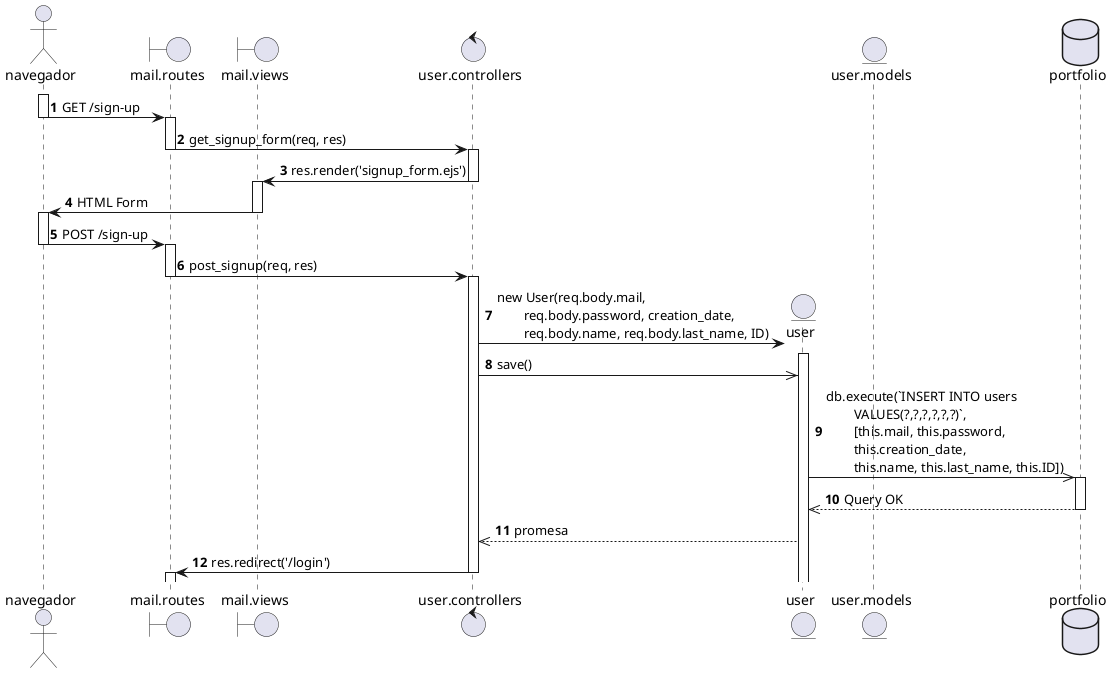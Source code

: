 @startuml 

autonumber

actor navegador as nav
boundary "mail.routes" as routes
boundary "mail.views" as view
control "user.controllers" as controller


activate nav
nav -> routes: GET /sign-up
deactivate nav

activate routes
routes -> controller: get_signup_form(req, res)
deactivate routes

activate controller
controller -> view: res.render('signup_form.ejs')
deactivate controller

activate view
view -> nav: HTML Form
deactivate view

activate nav
nav -> routes: POST /sign-up
deactivate nav

activate routes
routes -> controller: post_signup(req, res)
deactivate routes

activate controller
create entity user 

controller -> user: new User(req.body.mail, \n\treq.body.password, creation_date, \n\treq.body.name, req.body.last_name, ID)
activate user
controller ->> user: save()

entity "user.models" as model
database portfolio as db 

user ->> db: db.execute(`INSERT INTO users \n\tVALUES(?,?,?,?,?,?)`, \n\t[this.mail, this.password, \n\tthis.creation_date, \n\tthis.name, this.last_name, this.ID])

activate db
db -->> user: Query OK
deactivate db

user -->> controller: promesa
controller -> routes: res.redirect('/login')
deactivate controller
activate routes

@enduml